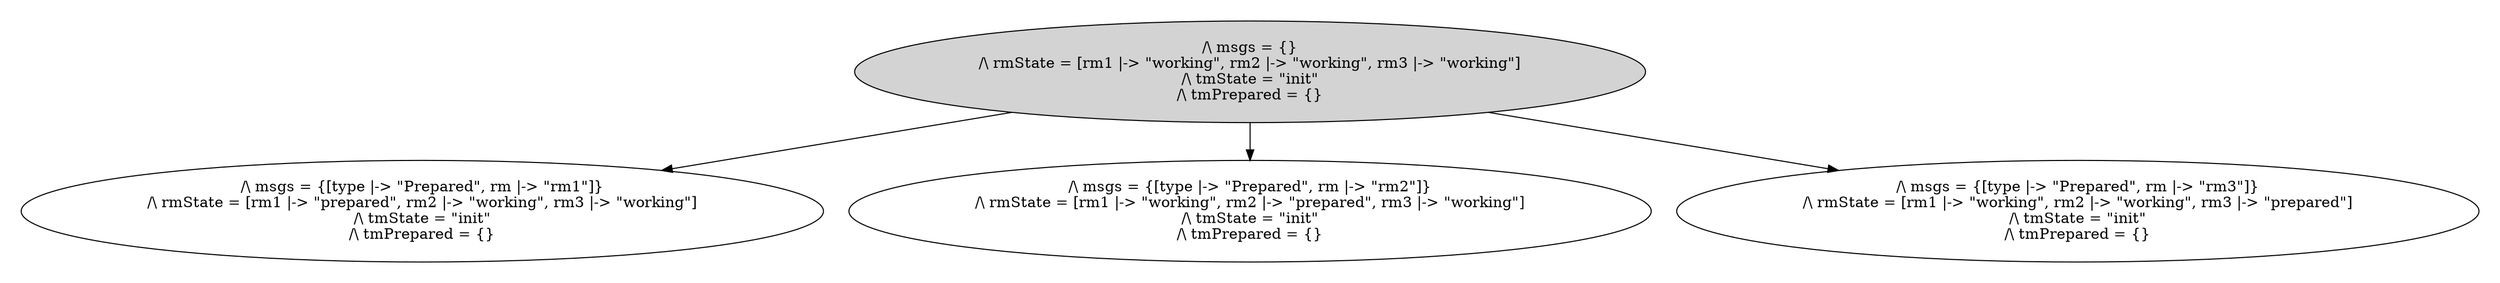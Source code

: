 strict digraph DiskGraph {
nodesep=0.35;
subgraph cluster_graph {
color="white";
-7021904198391026175 [label="/\\ msgs = {}\n/\\ rmState = [rm1 |-> \"working\", rm2 |-> \"working\", rm3 |-> \"working\"]\n/\\ tmState = \"init\"\n/\\ tmPrepared = {}",style = filled]
-7021904198391026175 -> 5834824466510720846 [label="",color="black",fontcolor="black"];
5834824466510720846 [label="/\\ msgs = {[type |-> \"Prepared\", rm |-> \"rm1\"]}\n/\\ rmState = [rm1 |-> \"prepared\", rm2 |-> \"working\", rm3 |-> \"working\"]\n/\\ tmState = \"init\"\n/\\ tmPrepared = {}"];
-7021904198391026175 -> 7573257450440809913 [label="",color="black",fontcolor="black"];
7573257450440809913 [label="/\\ msgs = {[type |-> \"Prepared\", rm |-> \"rm2\"]}\n/\\ rmState = [rm1 |-> \"working\", rm2 |-> \"prepared\", rm3 |-> \"working\"]\n/\\ tmState = \"init\"\n/\\ tmPrepared = {}"];
-7021904198391026175 -> 6137223010935005046 [label="",color="black",fontcolor="black"];
6137223010935005046 [label="/\\ msgs = {[type |-> \"Prepared\", rm |-> \"rm3\"]}\n/\\ rmState = [rm1 |-> \"working\", rm2 |-> \"working\", rm3 |-> \"prepared\"]\n/\\ tmState = \"init\"\n/\\ tmPrepared = {}"];
{rank = same; -7021904198391026175;}
}
}